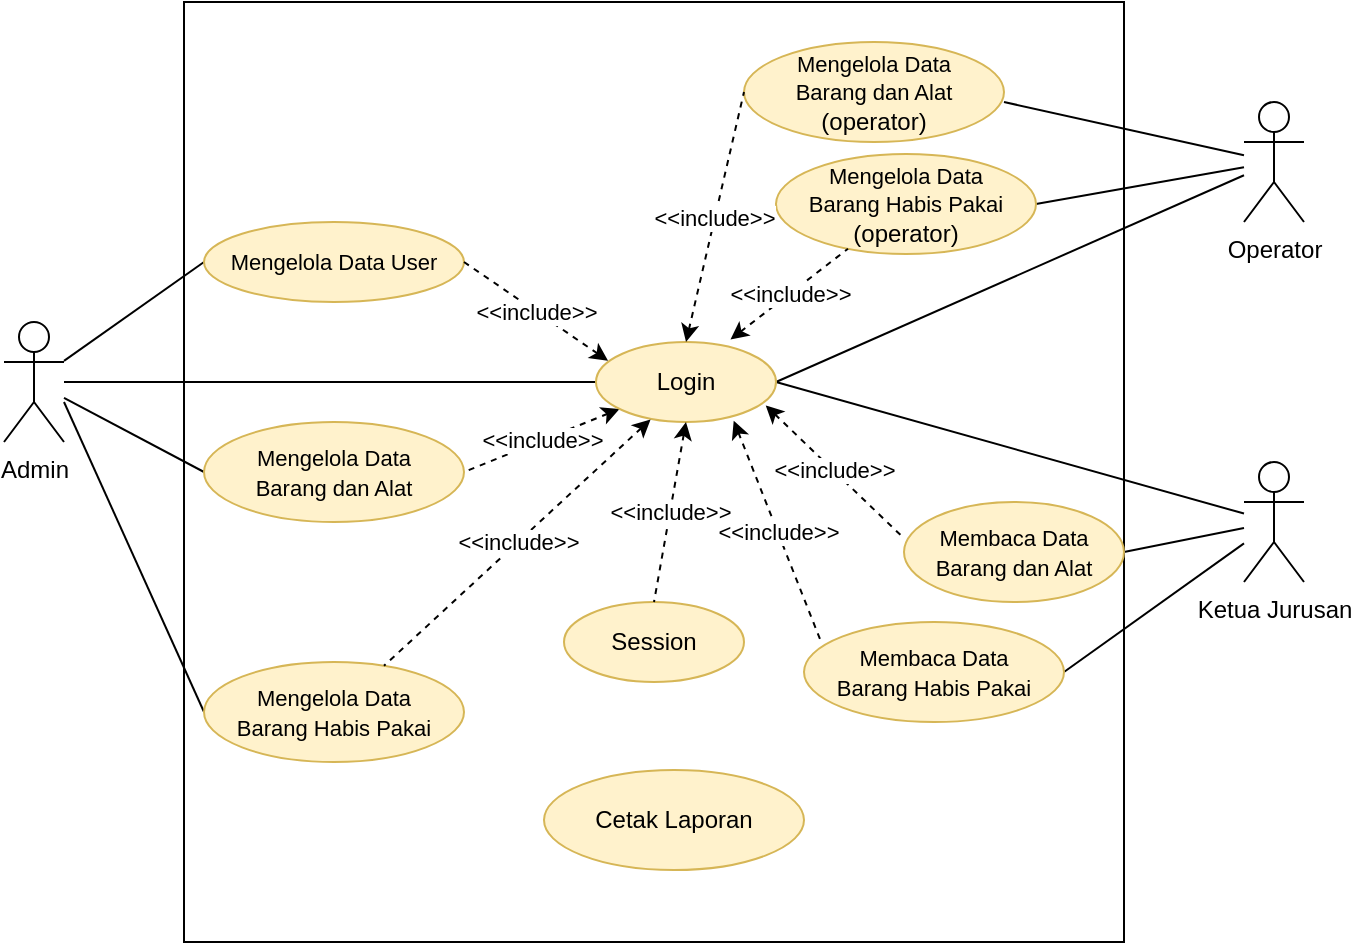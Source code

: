 <mxfile version="20.8.11" type="github">
  <diagram name="Page-1" id="fjAUtiY4fOaBmuUqwm-S">
    <mxGraphModel dx="1035" dy="553" grid="1" gridSize="10" guides="1" tooltips="1" connect="1" arrows="1" fold="1" page="1" pageScale="1" pageWidth="1169" pageHeight="827" math="0" shadow="0">
      <root>
        <mxCell id="0" />
        <mxCell id="1" parent="0" />
        <mxCell id="YqDw1BRd7cmpl0hkqm-_-27" style="edgeStyle=none;rounded=0;orthogonalLoop=1;jettySize=auto;html=1;entryX=0;entryY=0.5;entryDx=0;entryDy=0;fontSize=11;endArrow=none;endFill=0;" edge="1" parent="1" source="YqDw1BRd7cmpl0hkqm-_-1" target="YqDw1BRd7cmpl0hkqm-_-6">
          <mxGeometry relative="1" as="geometry" />
        </mxCell>
        <mxCell id="YqDw1BRd7cmpl0hkqm-_-28" style="edgeStyle=none;rounded=0;orthogonalLoop=1;jettySize=auto;html=1;entryX=0;entryY=0.5;entryDx=0;entryDy=0;fontSize=11;endArrow=none;endFill=0;" edge="1" parent="1" source="YqDw1BRd7cmpl0hkqm-_-1" target="YqDw1BRd7cmpl0hkqm-_-8">
          <mxGeometry relative="1" as="geometry" />
        </mxCell>
        <mxCell id="YqDw1BRd7cmpl0hkqm-_-29" style="edgeStyle=none;rounded=0;orthogonalLoop=1;jettySize=auto;html=1;entryX=0;entryY=0.5;entryDx=0;entryDy=0;fontSize=11;endArrow=none;endFill=0;" edge="1" parent="1" target="YqDw1BRd7cmpl0hkqm-_-13">
          <mxGeometry relative="1" as="geometry">
            <mxPoint x="100" y="230" as="sourcePoint" />
          </mxGeometry>
        </mxCell>
        <mxCell id="YqDw1BRd7cmpl0hkqm-_-30" style="edgeStyle=none;rounded=0;orthogonalLoop=1;jettySize=auto;html=1;entryX=0;entryY=0.5;entryDx=0;entryDy=0;fontSize=11;endArrow=none;endFill=0;" edge="1" parent="1" source="YqDw1BRd7cmpl0hkqm-_-1" target="YqDw1BRd7cmpl0hkqm-_-5">
          <mxGeometry relative="1" as="geometry" />
        </mxCell>
        <mxCell id="YqDw1BRd7cmpl0hkqm-_-1" value="Admin" style="shape=umlActor;verticalLabelPosition=bottom;verticalAlign=top;html=1;outlineConnect=0;" vertex="1" parent="1">
          <mxGeometry x="70" y="190" width="30" height="60" as="geometry" />
        </mxCell>
        <mxCell id="YqDw1BRd7cmpl0hkqm-_-24" style="edgeStyle=none;rounded=0;orthogonalLoop=1;jettySize=auto;html=1;entryX=1;entryY=0.5;entryDx=0;entryDy=0;fontSize=11;endArrow=none;endFill=0;" edge="1" parent="1" source="YqDw1BRd7cmpl0hkqm-_-2" target="YqDw1BRd7cmpl0hkqm-_-22">
          <mxGeometry relative="1" as="geometry" />
        </mxCell>
        <mxCell id="YqDw1BRd7cmpl0hkqm-_-26" style="edgeStyle=none;rounded=0;orthogonalLoop=1;jettySize=auto;html=1;entryX=1;entryY=0.5;entryDx=0;entryDy=0;fontSize=11;endArrow=none;endFill=0;" edge="1" parent="1" source="YqDw1BRd7cmpl0hkqm-_-2" target="YqDw1BRd7cmpl0hkqm-_-23">
          <mxGeometry relative="1" as="geometry" />
        </mxCell>
        <mxCell id="YqDw1BRd7cmpl0hkqm-_-31" style="edgeStyle=none;rounded=0;orthogonalLoop=1;jettySize=auto;html=1;fontSize=11;endArrow=none;endFill=0;entryX=1;entryY=0.5;entryDx=0;entryDy=0;" edge="1" parent="1" source="YqDw1BRd7cmpl0hkqm-_-2" target="YqDw1BRd7cmpl0hkqm-_-5">
          <mxGeometry relative="1" as="geometry" />
        </mxCell>
        <mxCell id="YqDw1BRd7cmpl0hkqm-_-2" value="Ketua Jurusan" style="shape=umlActor;verticalLabelPosition=bottom;verticalAlign=top;html=1;outlineConnect=0;" vertex="1" parent="1">
          <mxGeometry x="690" y="260" width="30" height="60" as="geometry" />
        </mxCell>
        <mxCell id="YqDw1BRd7cmpl0hkqm-_-17" value="" style="whiteSpace=wrap;html=1;fontSize=11;fillColor=none;strokeColor=default;aspect=fixed;movable=0;resizable=0;rotatable=0;deletable=0;editable=0;connectable=0;" vertex="1" parent="1">
          <mxGeometry x="160" y="30" width="470" height="470" as="geometry" />
        </mxCell>
        <mxCell id="YqDw1BRd7cmpl0hkqm-_-32" style="edgeStyle=none;rounded=0;orthogonalLoop=1;jettySize=auto;html=1;entryX=1;entryY=0.5;entryDx=0;entryDy=0;fontSize=11;endArrow=none;endFill=0;" edge="1" parent="1" source="YqDw1BRd7cmpl0hkqm-_-3" target="YqDw1BRd7cmpl0hkqm-_-5">
          <mxGeometry relative="1" as="geometry" />
        </mxCell>
        <mxCell id="YqDw1BRd7cmpl0hkqm-_-36" style="edgeStyle=none;rounded=0;orthogonalLoop=1;jettySize=auto;html=1;fontSize=11;endArrow=none;endFill=0;" edge="1" parent="1" source="YqDw1BRd7cmpl0hkqm-_-3">
          <mxGeometry relative="1" as="geometry">
            <mxPoint x="570" y="80" as="targetPoint" />
          </mxGeometry>
        </mxCell>
        <mxCell id="YqDw1BRd7cmpl0hkqm-_-37" style="edgeStyle=none;rounded=0;orthogonalLoop=1;jettySize=auto;html=1;entryX=1;entryY=0.5;entryDx=0;entryDy=0;fontSize=11;endArrow=none;endFill=0;" edge="1" parent="1" source="YqDw1BRd7cmpl0hkqm-_-3" target="YqDw1BRd7cmpl0hkqm-_-35">
          <mxGeometry relative="1" as="geometry" />
        </mxCell>
        <mxCell id="YqDw1BRd7cmpl0hkqm-_-3" value="Operator" style="shape=umlActor;verticalLabelPosition=bottom;verticalAlign=top;html=1;outlineConnect=0;" vertex="1" parent="1">
          <mxGeometry x="690" y="80" width="30" height="60" as="geometry" />
        </mxCell>
        <mxCell id="YqDw1BRd7cmpl0hkqm-_-42" value="&amp;lt;&amp;lt;include&amp;gt;&amp;gt;" style="edgeStyle=none;rounded=0;orthogonalLoop=1;jettySize=auto;html=1;entryX=1;entryY=0.5;entryDx=0;entryDy=0;fontSize=11;endArrow=none;endFill=0;dashed=1;startArrow=classic;startFill=1;" edge="1" parent="1" source="YqDw1BRd7cmpl0hkqm-_-5" target="YqDw1BRd7cmpl0hkqm-_-8">
          <mxGeometry relative="1" as="geometry" />
        </mxCell>
        <mxCell id="YqDw1BRd7cmpl0hkqm-_-5" value="Login" style="ellipse;whiteSpace=wrap;html=1;fillColor=#fff2cc;strokeColor=#d6b656;" vertex="1" parent="1">
          <mxGeometry x="366" y="200" width="90" height="40" as="geometry" />
        </mxCell>
        <mxCell id="YqDw1BRd7cmpl0hkqm-_-6" value="&lt;font style=&quot;font-size: 11px;&quot;&gt;Mengelola Data User&lt;/font&gt;" style="ellipse;whiteSpace=wrap;html=1;fillColor=#fff2cc;strokeColor=#d6b656;" vertex="1" parent="1">
          <mxGeometry x="170" y="140" width="130" height="40" as="geometry" />
        </mxCell>
        <mxCell id="YqDw1BRd7cmpl0hkqm-_-8" value="&lt;div&gt;&lt;font style=&quot;font-size: 11px;&quot;&gt;Mengelola Data &lt;br&gt;&lt;/font&gt;&lt;/div&gt;&lt;div&gt;&lt;font style=&quot;font-size: 11px;&quot;&gt;Barang dan Alat&lt;/font&gt;&lt;/div&gt;" style="ellipse;whiteSpace=wrap;html=1;fillColor=#fff2cc;strokeColor=#d6b656;" vertex="1" parent="1">
          <mxGeometry x="170" y="240" width="130" height="50" as="geometry" />
        </mxCell>
        <mxCell id="YqDw1BRd7cmpl0hkqm-_-13" value="&lt;div&gt;&lt;font style=&quot;font-size: 11px;&quot;&gt;Mengelola Data &lt;br&gt;&lt;/font&gt;&lt;/div&gt;&lt;div&gt;&lt;font style=&quot;font-size: 11px;&quot;&gt;Barang Habis Pakai&lt;/font&gt;&lt;/div&gt;" style="ellipse;whiteSpace=wrap;html=1;fillColor=#fff2cc;strokeColor=#d6b656;" vertex="1" parent="1">
          <mxGeometry x="170" y="360" width="130" height="50" as="geometry" />
        </mxCell>
        <mxCell id="YqDw1BRd7cmpl0hkqm-_-22" value="&lt;div&gt;&lt;font style=&quot;font-size: 11px;&quot;&gt;Membaca Data &lt;br&gt;&lt;/font&gt;&lt;/div&gt;&lt;div&gt;&lt;font style=&quot;font-size: 11px;&quot;&gt;Barang dan Alat&lt;/font&gt;&lt;/div&gt;" style="ellipse;whiteSpace=wrap;html=1;fillColor=#fff2cc;strokeColor=#d6b656;" vertex="1" parent="1">
          <mxGeometry x="520" y="280" width="110" height="50" as="geometry" />
        </mxCell>
        <mxCell id="YqDw1BRd7cmpl0hkqm-_-23" value="&lt;div&gt;&lt;font style=&quot;font-size: 11px;&quot;&gt;Membaca Data &lt;br&gt;&lt;/font&gt;&lt;/div&gt;&lt;div&gt;&lt;font style=&quot;font-size: 11px;&quot;&gt;Barang Habis Pakai&lt;br&gt;&lt;/font&gt;&lt;/div&gt;" style="ellipse;whiteSpace=wrap;html=1;fillColor=#fff2cc;strokeColor=#d6b656;" vertex="1" parent="1">
          <mxGeometry x="470" y="340" width="130" height="50" as="geometry" />
        </mxCell>
        <mxCell id="YqDw1BRd7cmpl0hkqm-_-34" value="&lt;div&gt;&lt;font style=&quot;font-size: 11px;&quot;&gt;Mengelola Data &lt;br&gt;&lt;/font&gt;&lt;/div&gt;&lt;div&gt;&lt;font style=&quot;font-size: 11px;&quot;&gt;Barang dan Alat&lt;/font&gt; (operator)&lt;br&gt;&lt;/div&gt;" style="ellipse;whiteSpace=wrap;html=1;fillColor=#fff2cc;strokeColor=#d6b656;" vertex="1" parent="1">
          <mxGeometry x="440" y="50" width="130" height="50" as="geometry" />
        </mxCell>
        <mxCell id="YqDw1BRd7cmpl0hkqm-_-35" value="&lt;div&gt;&lt;font style=&quot;font-size: 11px;&quot;&gt;Mengelola Data &lt;br&gt;&lt;/font&gt;&lt;/div&gt;&lt;div&gt;&lt;font style=&quot;font-size: 11px;&quot;&gt;Barang Habis Pakai&lt;/font&gt; (operator)&lt;br&gt;&lt;/div&gt;" style="ellipse;whiteSpace=wrap;html=1;fillColor=#fff2cc;strokeColor=#d6b656;" vertex="1" parent="1">
          <mxGeometry x="456" y="106" width="130" height="50" as="geometry" />
        </mxCell>
        <mxCell id="YqDw1BRd7cmpl0hkqm-_-38" value="Cetak Laporan" style="ellipse;whiteSpace=wrap;html=1;fillColor=#fff2cc;strokeColor=#d6b656;" vertex="1" parent="1">
          <mxGeometry x="340" y="414" width="130" height="50" as="geometry" />
        </mxCell>
        <mxCell id="YqDw1BRd7cmpl0hkqm-_-40" value="Session" style="ellipse;whiteSpace=wrap;html=1;fillColor=#fff2cc;strokeColor=#d6b656;" vertex="1" parent="1">
          <mxGeometry x="350" y="330" width="90" height="40" as="geometry" />
        </mxCell>
        <mxCell id="YqDw1BRd7cmpl0hkqm-_-43" value="&amp;lt;&amp;lt;include&amp;gt;&amp;gt;" style="edgeStyle=none;rounded=0;orthogonalLoop=1;jettySize=auto;html=1;entryX=1;entryY=0.5;entryDx=0;entryDy=0;fontSize=11;endArrow=none;endFill=0;dashed=1;exitX=0.067;exitY=0.234;exitDx=0;exitDy=0;startArrow=classic;startFill=1;exitPerimeter=0;" edge="1" parent="1" source="YqDw1BRd7cmpl0hkqm-_-5" target="YqDw1BRd7cmpl0hkqm-_-6">
          <mxGeometry relative="1" as="geometry">
            <mxPoint x="386.724" y="228.276" as="sourcePoint" />
            <mxPoint x="330" y="285" as="targetPoint" />
          </mxGeometry>
        </mxCell>
        <mxCell id="YqDw1BRd7cmpl0hkqm-_-44" value="&amp;lt;&amp;lt;include&amp;gt;&amp;gt;" style="edgeStyle=none;rounded=0;orthogonalLoop=1;jettySize=auto;html=1;fontSize=11;endArrow=none;endFill=0;dashed=1;exitX=0.303;exitY=0.969;exitDx=0;exitDy=0;startArrow=classic;startFill=1;exitPerimeter=0;" edge="1" parent="1" source="YqDw1BRd7cmpl0hkqm-_-5" target="YqDw1BRd7cmpl0hkqm-_-13">
          <mxGeometry relative="1" as="geometry">
            <mxPoint x="396.724" y="238.276" as="sourcePoint" />
            <mxPoint x="340" y="295" as="targetPoint" />
          </mxGeometry>
        </mxCell>
        <mxCell id="YqDw1BRd7cmpl0hkqm-_-45" value="&amp;lt;&amp;lt;include&amp;gt;&amp;gt;" style="edgeStyle=none;rounded=0;orthogonalLoop=1;jettySize=auto;html=1;entryX=0;entryY=0.5;entryDx=0;entryDy=0;fontSize=11;endArrow=none;endFill=0;dashed=1;exitX=0.5;exitY=0;exitDx=0;exitDy=0;startArrow=classic;startFill=1;" edge="1" parent="1" source="YqDw1BRd7cmpl0hkqm-_-5" target="YqDw1BRd7cmpl0hkqm-_-34">
          <mxGeometry relative="1" as="geometry">
            <mxPoint x="406.724" y="248.276" as="sourcePoint" />
            <mxPoint x="350" y="305" as="targetPoint" />
          </mxGeometry>
        </mxCell>
        <mxCell id="YqDw1BRd7cmpl0hkqm-_-46" value="&amp;lt;&amp;lt;include&amp;gt;&amp;gt;" style="edgeStyle=none;rounded=0;orthogonalLoop=1;jettySize=auto;html=1;fontSize=11;endArrow=none;endFill=0;dashed=1;exitX=0.747;exitY=-0.031;exitDx=0;exitDy=0;exitPerimeter=0;startArrow=classic;startFill=1;" edge="1" parent="1" source="YqDw1BRd7cmpl0hkqm-_-5" target="YqDw1BRd7cmpl0hkqm-_-35">
          <mxGeometry relative="1" as="geometry">
            <mxPoint x="416.724" y="258.276" as="sourcePoint" />
            <mxPoint x="360" y="315" as="targetPoint" />
          </mxGeometry>
        </mxCell>
        <mxCell id="YqDw1BRd7cmpl0hkqm-_-47" value="&amp;lt;&amp;lt;include&amp;gt;&amp;gt;" style="edgeStyle=none;rounded=0;orthogonalLoop=1;jettySize=auto;html=1;entryX=-0.011;entryY=0.34;entryDx=0;entryDy=0;fontSize=11;endArrow=none;endFill=0;dashed=1;entryPerimeter=0;exitX=0.943;exitY=0.793;exitDx=0;exitDy=0;exitPerimeter=0;startArrow=classic;startFill=1;" edge="1" parent="1" source="YqDw1BRd7cmpl0hkqm-_-5" target="YqDw1BRd7cmpl0hkqm-_-22">
          <mxGeometry relative="1" as="geometry">
            <mxPoint x="426.724" y="268.276" as="sourcePoint" />
            <mxPoint x="370" y="325" as="targetPoint" />
          </mxGeometry>
        </mxCell>
        <mxCell id="YqDw1BRd7cmpl0hkqm-_-48" value="&amp;lt;&amp;lt;include&amp;gt;&amp;gt;" style="edgeStyle=none;rounded=0;orthogonalLoop=1;jettySize=auto;html=1;entryX=0.066;entryY=0.201;entryDx=0;entryDy=0;fontSize=11;endArrow=none;endFill=0;dashed=1;entryPerimeter=0;startArrow=classic;startFill=1;exitX=0.765;exitY=0.983;exitDx=0;exitDy=0;exitPerimeter=0;" edge="1" parent="1" source="YqDw1BRd7cmpl0hkqm-_-5" target="YqDw1BRd7cmpl0hkqm-_-23">
          <mxGeometry relative="1" as="geometry">
            <mxPoint x="440" y="220" as="sourcePoint" />
            <mxPoint x="380" y="335" as="targetPoint" />
          </mxGeometry>
        </mxCell>
        <mxCell id="YqDw1BRd7cmpl0hkqm-_-49" value="&amp;lt;&amp;lt;include&amp;gt;&amp;gt;" style="edgeStyle=none;rounded=0;orthogonalLoop=1;jettySize=auto;html=1;fontSize=11;endArrow=none;endFill=0;dashed=1;exitX=0.5;exitY=1;exitDx=0;exitDy=0;entryX=0.5;entryY=0;entryDx=0;entryDy=0;startArrow=classic;startFill=1;" edge="1" parent="1" source="YqDw1BRd7cmpl0hkqm-_-5" target="YqDw1BRd7cmpl0hkqm-_-40">
          <mxGeometry relative="1" as="geometry">
            <mxPoint x="421" y="250" as="sourcePoint" />
            <mxPoint x="295.142" y="342.85" as="targetPoint" />
          </mxGeometry>
        </mxCell>
      </root>
    </mxGraphModel>
  </diagram>
</mxfile>
